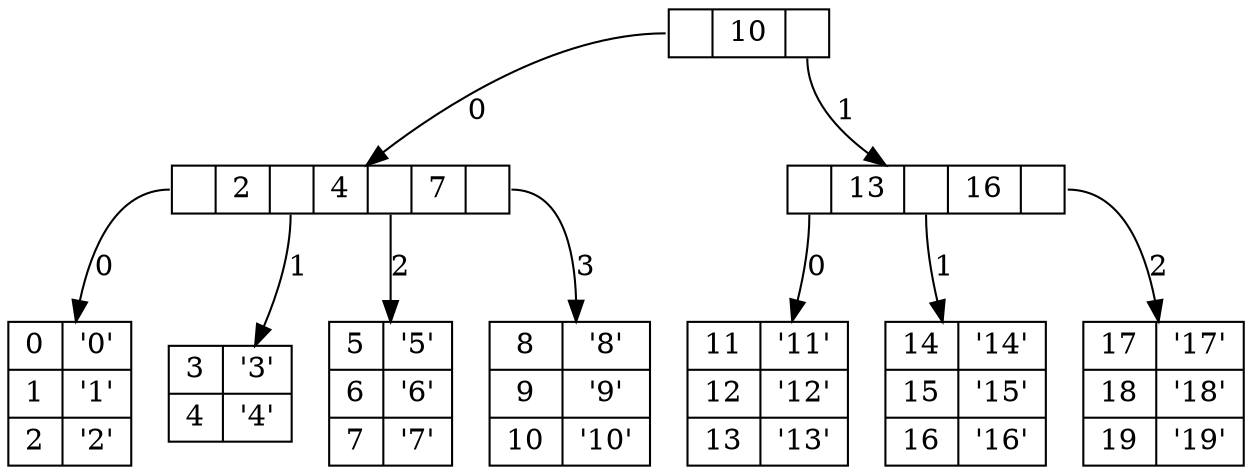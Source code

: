 digraph btree {
	node [height=.1 shape=record]
	7 [label="<f0>|10|<f1>"]
	7:f0 -> 1 [label=0]
	7:f1 -> 8 [label=1]
	1 [label="<f0>|2|<f1>|4|<f2>|7|<f3>"]
	1:f0 -> 0 [label=0]
	1:f1 -> 2 [label=1]
	1:f2 -> 9 [label=2]
	1:f3 -> 5 [label=3]
	8 [label="<f0>|13|<f1>|16|<f2>"]
	8:f0 -> 3 [label=0]
	8:f1 -> 4 [label=1]
	8:f2 -> 6 [label=2]
	0 [label="{0|1|2}|{'0'|'1'|'2'}"]
	2 [label="{3|4}|{'3'|'4'}"]
	9 [label="{5|6|7}|{'5'|'6'|'7'}"]
	5 [label="{8|9|10}|{'8'|'9'|'10'}"]
	3 [label="{11|12|13}|{'11'|'12'|'13'}"]
	4 [label="{14|15|16}|{'14'|'15'|'16'}"]
	6 [label="{17|18|19}|{'17'|'18'|'19'}"]
}
